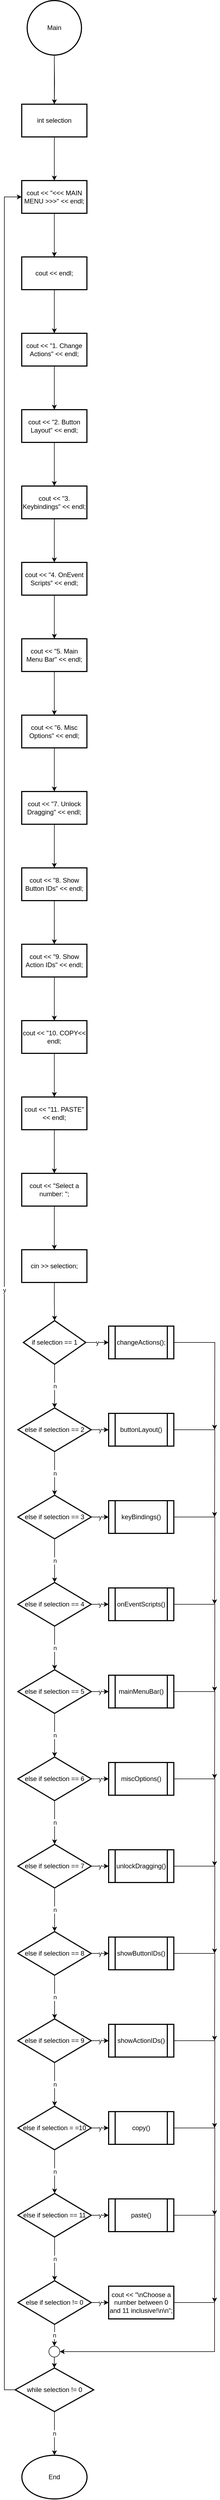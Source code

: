 <mxfile version="13.9.2" type="github">
  <diagram id="R_coL0oHHe2s7lLJRnec" name="Page-1">
    <mxGraphModel dx="2272" dy="2976" grid="1" gridSize="10" guides="1" tooltips="1" connect="1" arrows="1" fold="1" page="1" pageScale="1" pageWidth="850" pageHeight="1100" math="0" shadow="0">
      <root>
        <mxCell id="0" />
        <mxCell id="1" parent="0" />
        <mxCell id="Mn_MytF6m2y4Uh7aq5Jk-3" value="" style="edgeStyle=orthogonalEdgeStyle;rounded=0;orthogonalLoop=1;jettySize=auto;html=1;" edge="1" parent="1" source="Mn_MytF6m2y4Uh7aq5Jk-1">
          <mxGeometry relative="1" as="geometry">
            <mxPoint x="92" y="-900" as="targetPoint" />
          </mxGeometry>
        </mxCell>
        <mxCell id="Mn_MytF6m2y4Uh7aq5Jk-1" value="Main" style="strokeWidth=2;html=1;shape=mxgraph.flowchart.start_2;whiteSpace=wrap;" vertex="1" parent="1">
          <mxGeometry x="42" y="-1100" width="100" height="100" as="geometry" />
        </mxCell>
        <mxCell id="Mn_MytF6m2y4Uh7aq5Jk-25" value="" style="edgeStyle=orthogonalEdgeStyle;rounded=0;orthogonalLoop=1;jettySize=auto;html=1;" edge="1" parent="1" target="Mn_MytF6m2y4Uh7aq5Jk-24">
          <mxGeometry relative="1" as="geometry">
            <mxPoint x="92" y="-990" as="sourcePoint" />
          </mxGeometry>
        </mxCell>
        <mxCell id="Mn_MytF6m2y4Uh7aq5Jk-27" value="" style="edgeStyle=orthogonalEdgeStyle;rounded=0;orthogonalLoop=1;jettySize=auto;html=1;" edge="1" parent="1" source="Mn_MytF6m2y4Uh7aq5Jk-24" target="Mn_MytF6m2y4Uh7aq5Jk-26">
          <mxGeometry relative="1" as="geometry" />
        </mxCell>
        <mxCell id="Mn_MytF6m2y4Uh7aq5Jk-24" value="int selection" style="whiteSpace=wrap;html=1;strokeWidth=2;" vertex="1" parent="1">
          <mxGeometry x="32" y="-910" width="120" height="60" as="geometry" />
        </mxCell>
        <mxCell id="Mn_MytF6m2y4Uh7aq5Jk-29" value="" style="edgeStyle=orthogonalEdgeStyle;rounded=0;orthogonalLoop=1;jettySize=auto;html=1;" edge="1" parent="1" source="Mn_MytF6m2y4Uh7aq5Jk-26" target="Mn_MytF6m2y4Uh7aq5Jk-28">
          <mxGeometry relative="1" as="geometry" />
        </mxCell>
        <mxCell id="Mn_MytF6m2y4Uh7aq5Jk-26" value="cout &amp;lt;&amp;lt; &quot;&amp;lt;&amp;lt;&amp;lt; MAIN MENU &amp;gt;&amp;gt;&amp;gt;&quot; &amp;lt;&amp;lt; endl;" style="whiteSpace=wrap;html=1;strokeWidth=2;" vertex="1" parent="1">
          <mxGeometry x="32" y="-770" width="120" height="60" as="geometry" />
        </mxCell>
        <mxCell id="Mn_MytF6m2y4Uh7aq5Jk-31" value="" style="edgeStyle=orthogonalEdgeStyle;rounded=0;orthogonalLoop=1;jettySize=auto;html=1;" edge="1" parent="1" source="Mn_MytF6m2y4Uh7aq5Jk-28" target="Mn_MytF6m2y4Uh7aq5Jk-30">
          <mxGeometry relative="1" as="geometry" />
        </mxCell>
        <mxCell id="Mn_MytF6m2y4Uh7aq5Jk-28" value="cout &amp;lt;&amp;lt; endl;" style="whiteSpace=wrap;html=1;strokeWidth=2;" vertex="1" parent="1">
          <mxGeometry x="32" y="-630" width="120" height="60" as="geometry" />
        </mxCell>
        <mxCell id="Mn_MytF6m2y4Uh7aq5Jk-33" value="" style="edgeStyle=orthogonalEdgeStyle;rounded=0;orthogonalLoop=1;jettySize=auto;html=1;" edge="1" parent="1" source="Mn_MytF6m2y4Uh7aq5Jk-30" target="Mn_MytF6m2y4Uh7aq5Jk-32">
          <mxGeometry relative="1" as="geometry" />
        </mxCell>
        <mxCell id="Mn_MytF6m2y4Uh7aq5Jk-30" value="cout &amp;lt;&amp;lt; &quot;1. Change Actions&quot; &amp;lt;&amp;lt; endl;" style="whiteSpace=wrap;html=1;strokeWidth=2;" vertex="1" parent="1">
          <mxGeometry x="32" y="-490" width="120" height="60" as="geometry" />
        </mxCell>
        <mxCell id="Mn_MytF6m2y4Uh7aq5Jk-35" value="" style="edgeStyle=orthogonalEdgeStyle;rounded=0;orthogonalLoop=1;jettySize=auto;html=1;" edge="1" parent="1" source="Mn_MytF6m2y4Uh7aq5Jk-32" target="Mn_MytF6m2y4Uh7aq5Jk-34">
          <mxGeometry relative="1" as="geometry" />
        </mxCell>
        <mxCell id="Mn_MytF6m2y4Uh7aq5Jk-32" value="cout &amp;lt;&amp;lt; &quot;2. Button Layout&quot; &amp;lt;&amp;lt; endl;" style="whiteSpace=wrap;html=1;strokeWidth=2;" vertex="1" parent="1">
          <mxGeometry x="32" y="-350" width="120" height="60" as="geometry" />
        </mxCell>
        <mxCell id="Mn_MytF6m2y4Uh7aq5Jk-37" value="" style="edgeStyle=orthogonalEdgeStyle;rounded=0;orthogonalLoop=1;jettySize=auto;html=1;" edge="1" parent="1" source="Mn_MytF6m2y4Uh7aq5Jk-34" target="Mn_MytF6m2y4Uh7aq5Jk-36">
          <mxGeometry relative="1" as="geometry" />
        </mxCell>
        <mxCell id="Mn_MytF6m2y4Uh7aq5Jk-34" value="cout &amp;lt;&amp;lt; &quot;3. Keybindings&quot; &amp;lt;&amp;lt; endl;" style="whiteSpace=wrap;html=1;strokeWidth=2;" vertex="1" parent="1">
          <mxGeometry x="32" y="-210" width="120" height="60" as="geometry" />
        </mxCell>
        <mxCell id="Mn_MytF6m2y4Uh7aq5Jk-39" value="" style="edgeStyle=orthogonalEdgeStyle;rounded=0;orthogonalLoop=1;jettySize=auto;html=1;" edge="1" parent="1" source="Mn_MytF6m2y4Uh7aq5Jk-36" target="Mn_MytF6m2y4Uh7aq5Jk-38">
          <mxGeometry relative="1" as="geometry" />
        </mxCell>
        <mxCell id="Mn_MytF6m2y4Uh7aq5Jk-36" value="cout &amp;lt;&amp;lt; &quot;4. OnEvent Scripts&quot; &amp;lt;&amp;lt; endl;" style="whiteSpace=wrap;html=1;strokeWidth=2;" vertex="1" parent="1">
          <mxGeometry x="32" y="-70" width="120" height="60" as="geometry" />
        </mxCell>
        <mxCell id="Mn_MytF6m2y4Uh7aq5Jk-41" value="" style="edgeStyle=orthogonalEdgeStyle;rounded=0;orthogonalLoop=1;jettySize=auto;html=1;" edge="1" parent="1" source="Mn_MytF6m2y4Uh7aq5Jk-38" target="Mn_MytF6m2y4Uh7aq5Jk-40">
          <mxGeometry relative="1" as="geometry" />
        </mxCell>
        <mxCell id="Mn_MytF6m2y4Uh7aq5Jk-38" value="cout &amp;lt;&amp;lt; &quot;5. Main Menu Bar&quot; &amp;lt;&amp;lt; endl;" style="whiteSpace=wrap;html=1;strokeWidth=2;" vertex="1" parent="1">
          <mxGeometry x="32" y="70" width="120" height="60" as="geometry" />
        </mxCell>
        <mxCell id="Mn_MytF6m2y4Uh7aq5Jk-43" value="" style="edgeStyle=orthogonalEdgeStyle;rounded=0;orthogonalLoop=1;jettySize=auto;html=1;" edge="1" parent="1" source="Mn_MytF6m2y4Uh7aq5Jk-40" target="Mn_MytF6m2y4Uh7aq5Jk-42">
          <mxGeometry relative="1" as="geometry" />
        </mxCell>
        <mxCell id="Mn_MytF6m2y4Uh7aq5Jk-40" value="cout &amp;lt;&amp;lt; &quot;6. Misc Options&quot; &amp;lt;&amp;lt; endl;" style="whiteSpace=wrap;html=1;strokeWidth=2;" vertex="1" parent="1">
          <mxGeometry x="32" y="210" width="120" height="60" as="geometry" />
        </mxCell>
        <mxCell id="Mn_MytF6m2y4Uh7aq5Jk-45" value="" style="edgeStyle=orthogonalEdgeStyle;rounded=0;orthogonalLoop=1;jettySize=auto;html=1;" edge="1" parent="1" source="Mn_MytF6m2y4Uh7aq5Jk-42" target="Mn_MytF6m2y4Uh7aq5Jk-44">
          <mxGeometry relative="1" as="geometry" />
        </mxCell>
        <mxCell id="Mn_MytF6m2y4Uh7aq5Jk-42" value="cout &amp;lt;&amp;lt; &quot;7. Unlock Dragging&quot; &amp;lt;&amp;lt; endl;" style="whiteSpace=wrap;html=1;strokeWidth=2;" vertex="1" parent="1">
          <mxGeometry x="32" y="350" width="120" height="60" as="geometry" />
        </mxCell>
        <mxCell id="Mn_MytF6m2y4Uh7aq5Jk-47" value="" style="edgeStyle=orthogonalEdgeStyle;rounded=0;orthogonalLoop=1;jettySize=auto;html=1;" edge="1" parent="1" source="Mn_MytF6m2y4Uh7aq5Jk-44" target="Mn_MytF6m2y4Uh7aq5Jk-46">
          <mxGeometry relative="1" as="geometry" />
        </mxCell>
        <mxCell id="Mn_MytF6m2y4Uh7aq5Jk-44" value="cout &amp;lt;&amp;lt; &quot;8. Show Button IDs&quot; &amp;lt;&amp;lt; endl;" style="whiteSpace=wrap;html=1;strokeWidth=2;" vertex="1" parent="1">
          <mxGeometry x="32" y="490" width="120" height="60" as="geometry" />
        </mxCell>
        <mxCell id="Mn_MytF6m2y4Uh7aq5Jk-49" value="" style="edgeStyle=orthogonalEdgeStyle;rounded=0;orthogonalLoop=1;jettySize=auto;html=1;" edge="1" parent="1" source="Mn_MytF6m2y4Uh7aq5Jk-46" target="Mn_MytF6m2y4Uh7aq5Jk-48">
          <mxGeometry relative="1" as="geometry" />
        </mxCell>
        <mxCell id="Mn_MytF6m2y4Uh7aq5Jk-46" value="cout &amp;lt;&amp;lt; &quot;9. Show Action IDs&quot; &amp;lt;&amp;lt; endl;" style="whiteSpace=wrap;html=1;strokeWidth=2;" vertex="1" parent="1">
          <mxGeometry x="32" y="630" width="120" height="60" as="geometry" />
        </mxCell>
        <mxCell id="Mn_MytF6m2y4Uh7aq5Jk-51" value="" style="edgeStyle=orthogonalEdgeStyle;rounded=0;orthogonalLoop=1;jettySize=auto;html=1;" edge="1" parent="1" source="Mn_MytF6m2y4Uh7aq5Jk-48" target="Mn_MytF6m2y4Uh7aq5Jk-50">
          <mxGeometry relative="1" as="geometry" />
        </mxCell>
        <mxCell id="Mn_MytF6m2y4Uh7aq5Jk-48" value="cout &amp;lt;&amp;lt; &quot;10. COPY&amp;lt;&amp;lt; endl;" style="whiteSpace=wrap;html=1;strokeWidth=2;" vertex="1" parent="1">
          <mxGeometry x="32" y="770" width="120" height="60" as="geometry" />
        </mxCell>
        <mxCell id="Mn_MytF6m2y4Uh7aq5Jk-53" value="" style="edgeStyle=orthogonalEdgeStyle;rounded=0;orthogonalLoop=1;jettySize=auto;html=1;" edge="1" parent="1" source="Mn_MytF6m2y4Uh7aq5Jk-50" target="Mn_MytF6m2y4Uh7aq5Jk-52">
          <mxGeometry relative="1" as="geometry" />
        </mxCell>
        <mxCell id="Mn_MytF6m2y4Uh7aq5Jk-50" value="cout &amp;lt;&amp;lt; &quot;11. PASTE&quot; &amp;lt;&amp;lt; endl;" style="whiteSpace=wrap;html=1;strokeWidth=2;" vertex="1" parent="1">
          <mxGeometry x="32" y="910" width="120" height="60" as="geometry" />
        </mxCell>
        <mxCell id="Mn_MytF6m2y4Uh7aq5Jk-55" value="" style="edgeStyle=orthogonalEdgeStyle;rounded=0;orthogonalLoop=1;jettySize=auto;html=1;" edge="1" parent="1" source="Mn_MytF6m2y4Uh7aq5Jk-52" target="Mn_MytF6m2y4Uh7aq5Jk-54">
          <mxGeometry relative="1" as="geometry" />
        </mxCell>
        <mxCell id="Mn_MytF6m2y4Uh7aq5Jk-52" value="cout &amp;lt;&amp;lt; &quot;Select a number: &quot;;" style="whiteSpace=wrap;html=1;strokeWidth=2;" vertex="1" parent="1">
          <mxGeometry x="32" y="1050" width="120" height="60" as="geometry" />
        </mxCell>
        <mxCell id="Mn_MytF6m2y4Uh7aq5Jk-57" value="" style="edgeStyle=orthogonalEdgeStyle;rounded=0;orthogonalLoop=1;jettySize=auto;html=1;" edge="1" parent="1" source="Mn_MytF6m2y4Uh7aq5Jk-54" target="Mn_MytF6m2y4Uh7aq5Jk-56">
          <mxGeometry relative="1" as="geometry" />
        </mxCell>
        <mxCell id="Mn_MytF6m2y4Uh7aq5Jk-54" value="cin &amp;gt;&amp;gt; selection;" style="whiteSpace=wrap;html=1;strokeWidth=2;" vertex="1" parent="1">
          <mxGeometry x="32" y="1190" width="120" height="60" as="geometry" />
        </mxCell>
        <mxCell id="Mn_MytF6m2y4Uh7aq5Jk-61" value="y" style="edgeStyle=orthogonalEdgeStyle;rounded=0;orthogonalLoop=1;jettySize=auto;html=1;" edge="1" parent="1" source="Mn_MytF6m2y4Uh7aq5Jk-56" target="Mn_MytF6m2y4Uh7aq5Jk-60">
          <mxGeometry relative="1" as="geometry" />
        </mxCell>
        <mxCell id="Mn_MytF6m2y4Uh7aq5Jk-63" value="n" style="edgeStyle=orthogonalEdgeStyle;rounded=0;orthogonalLoop=1;jettySize=auto;html=1;" edge="1" parent="1" source="Mn_MytF6m2y4Uh7aq5Jk-56" target="Mn_MytF6m2y4Uh7aq5Jk-62">
          <mxGeometry relative="1" as="geometry" />
        </mxCell>
        <mxCell id="Mn_MytF6m2y4Uh7aq5Jk-56" value="if selection == 1" style="rhombus;whiteSpace=wrap;html=1;strokeWidth=2;" vertex="1" parent="1">
          <mxGeometry x="35" y="1320" width="115" height="80" as="geometry" />
        </mxCell>
        <mxCell id="Mn_MytF6m2y4Uh7aq5Jk-132" style="edgeStyle=orthogonalEdgeStyle;rounded=0;orthogonalLoop=1;jettySize=auto;html=1;" edge="1" parent="1" source="Mn_MytF6m2y4Uh7aq5Jk-60">
          <mxGeometry relative="1" as="geometry">
            <mxPoint x="387" y="1520" as="targetPoint" />
          </mxGeometry>
        </mxCell>
        <mxCell id="Mn_MytF6m2y4Uh7aq5Jk-60" value="changeActions();" style="shape=process;whiteSpace=wrap;html=1;backgroundOutline=1;strokeWidth=2;" vertex="1" parent="1">
          <mxGeometry x="192" y="1330" width="120" height="60" as="geometry" />
        </mxCell>
        <mxCell id="Mn_MytF6m2y4Uh7aq5Jk-65" value="y" style="edgeStyle=orthogonalEdgeStyle;rounded=0;orthogonalLoop=1;jettySize=auto;html=1;" edge="1" parent="1" source="Mn_MytF6m2y4Uh7aq5Jk-62" target="Mn_MytF6m2y4Uh7aq5Jk-64">
          <mxGeometry relative="1" as="geometry" />
        </mxCell>
        <mxCell id="Mn_MytF6m2y4Uh7aq5Jk-68" value="n" style="edgeStyle=orthogonalEdgeStyle;rounded=0;orthogonalLoop=1;jettySize=auto;html=1;" edge="1" parent="1" source="Mn_MytF6m2y4Uh7aq5Jk-62" target="Mn_MytF6m2y4Uh7aq5Jk-67">
          <mxGeometry relative="1" as="geometry" />
        </mxCell>
        <mxCell id="Mn_MytF6m2y4Uh7aq5Jk-62" value="else if selection == 2" style="rhombus;whiteSpace=wrap;html=1;strokeWidth=2;" vertex="1" parent="1">
          <mxGeometry x="25" y="1480" width="135" height="80" as="geometry" />
        </mxCell>
        <mxCell id="Mn_MytF6m2y4Uh7aq5Jk-131" style="edgeStyle=orthogonalEdgeStyle;rounded=0;orthogonalLoop=1;jettySize=auto;html=1;" edge="1" parent="1" source="Mn_MytF6m2y4Uh7aq5Jk-64">
          <mxGeometry relative="1" as="geometry">
            <mxPoint x="387" y="1680" as="targetPoint" />
          </mxGeometry>
        </mxCell>
        <mxCell id="Mn_MytF6m2y4Uh7aq5Jk-64" value="buttonLayout()" style="shape=process;whiteSpace=wrap;html=1;backgroundOutline=1;strokeWidth=2;" vertex="1" parent="1">
          <mxGeometry x="192" y="1490" width="120" height="60" as="geometry" />
        </mxCell>
        <mxCell id="Mn_MytF6m2y4Uh7aq5Jk-70" value="n" style="edgeStyle=orthogonalEdgeStyle;rounded=0;orthogonalLoop=1;jettySize=auto;html=1;" edge="1" parent="1" source="Mn_MytF6m2y4Uh7aq5Jk-67" target="Mn_MytF6m2y4Uh7aq5Jk-69">
          <mxGeometry relative="1" as="geometry" />
        </mxCell>
        <mxCell id="Mn_MytF6m2y4Uh7aq5Jk-94" value="y" style="edgeStyle=orthogonalEdgeStyle;rounded=0;orthogonalLoop=1;jettySize=auto;html=1;" edge="1" parent="1" source="Mn_MytF6m2y4Uh7aq5Jk-67" target="Mn_MytF6m2y4Uh7aq5Jk-93">
          <mxGeometry relative="1" as="geometry" />
        </mxCell>
        <mxCell id="Mn_MytF6m2y4Uh7aq5Jk-67" value="else if selection == 3" style="rhombus;whiteSpace=wrap;html=1;strokeWidth=2;" vertex="1" parent="1">
          <mxGeometry x="25" y="1640" width="135" height="80" as="geometry" />
        </mxCell>
        <mxCell id="Mn_MytF6m2y4Uh7aq5Jk-72" value="n" style="edgeStyle=orthogonalEdgeStyle;rounded=0;orthogonalLoop=1;jettySize=auto;html=1;" edge="1" parent="1" source="Mn_MytF6m2y4Uh7aq5Jk-69" target="Mn_MytF6m2y4Uh7aq5Jk-71">
          <mxGeometry relative="1" as="geometry" />
        </mxCell>
        <mxCell id="Mn_MytF6m2y4Uh7aq5Jk-96" value="y" style="edgeStyle=orthogonalEdgeStyle;rounded=0;orthogonalLoop=1;jettySize=auto;html=1;" edge="1" parent="1" source="Mn_MytF6m2y4Uh7aq5Jk-69" target="Mn_MytF6m2y4Uh7aq5Jk-95">
          <mxGeometry relative="1" as="geometry" />
        </mxCell>
        <mxCell id="Mn_MytF6m2y4Uh7aq5Jk-69" value="else if selection == 4" style="rhombus;whiteSpace=wrap;html=1;strokeWidth=2;" vertex="1" parent="1">
          <mxGeometry x="25" y="1800" width="135" height="80" as="geometry" />
        </mxCell>
        <mxCell id="Mn_MytF6m2y4Uh7aq5Jk-74" value="n" style="edgeStyle=orthogonalEdgeStyle;rounded=0;orthogonalLoop=1;jettySize=auto;html=1;" edge="1" parent="1" source="Mn_MytF6m2y4Uh7aq5Jk-71" target="Mn_MytF6m2y4Uh7aq5Jk-73">
          <mxGeometry relative="1" as="geometry" />
        </mxCell>
        <mxCell id="Mn_MytF6m2y4Uh7aq5Jk-98" value="y" style="edgeStyle=orthogonalEdgeStyle;rounded=0;orthogonalLoop=1;jettySize=auto;html=1;" edge="1" parent="1" source="Mn_MytF6m2y4Uh7aq5Jk-71" target="Mn_MytF6m2y4Uh7aq5Jk-97">
          <mxGeometry relative="1" as="geometry" />
        </mxCell>
        <mxCell id="Mn_MytF6m2y4Uh7aq5Jk-71" value="else if selection == 5" style="rhombus;whiteSpace=wrap;html=1;strokeWidth=2;" vertex="1" parent="1">
          <mxGeometry x="25" y="1960" width="135" height="80" as="geometry" />
        </mxCell>
        <mxCell id="Mn_MytF6m2y4Uh7aq5Jk-76" value="n" style="edgeStyle=orthogonalEdgeStyle;rounded=0;orthogonalLoop=1;jettySize=auto;html=1;" edge="1" parent="1" source="Mn_MytF6m2y4Uh7aq5Jk-73" target="Mn_MytF6m2y4Uh7aq5Jk-75">
          <mxGeometry relative="1" as="geometry" />
        </mxCell>
        <mxCell id="Mn_MytF6m2y4Uh7aq5Jk-100" value="y" style="edgeStyle=orthogonalEdgeStyle;rounded=0;orthogonalLoop=1;jettySize=auto;html=1;" edge="1" parent="1" source="Mn_MytF6m2y4Uh7aq5Jk-73" target="Mn_MytF6m2y4Uh7aq5Jk-99">
          <mxGeometry relative="1" as="geometry" />
        </mxCell>
        <mxCell id="Mn_MytF6m2y4Uh7aq5Jk-73" value="else if selection == 6" style="rhombus;whiteSpace=wrap;html=1;strokeWidth=2;" vertex="1" parent="1">
          <mxGeometry x="25" y="2120" width="135" height="80" as="geometry" />
        </mxCell>
        <mxCell id="Mn_MytF6m2y4Uh7aq5Jk-78" value="n" style="edgeStyle=orthogonalEdgeStyle;rounded=0;orthogonalLoop=1;jettySize=auto;html=1;" edge="1" parent="1" source="Mn_MytF6m2y4Uh7aq5Jk-75" target="Mn_MytF6m2y4Uh7aq5Jk-77">
          <mxGeometry relative="1" as="geometry" />
        </mxCell>
        <mxCell id="Mn_MytF6m2y4Uh7aq5Jk-102" value="y" style="edgeStyle=orthogonalEdgeStyle;rounded=0;orthogonalLoop=1;jettySize=auto;html=1;" edge="1" parent="1" source="Mn_MytF6m2y4Uh7aq5Jk-75" target="Mn_MytF6m2y4Uh7aq5Jk-101">
          <mxGeometry relative="1" as="geometry" />
        </mxCell>
        <mxCell id="Mn_MytF6m2y4Uh7aq5Jk-75" value="else if selection == 7" style="rhombus;whiteSpace=wrap;html=1;strokeWidth=2;" vertex="1" parent="1">
          <mxGeometry x="25" y="2280" width="135" height="80" as="geometry" />
        </mxCell>
        <mxCell id="Mn_MytF6m2y4Uh7aq5Jk-80" value="n" style="edgeStyle=orthogonalEdgeStyle;rounded=0;orthogonalLoop=1;jettySize=auto;html=1;" edge="1" parent="1" source="Mn_MytF6m2y4Uh7aq5Jk-77" target="Mn_MytF6m2y4Uh7aq5Jk-79">
          <mxGeometry relative="1" as="geometry" />
        </mxCell>
        <mxCell id="Mn_MytF6m2y4Uh7aq5Jk-104" value="y" style="edgeStyle=orthogonalEdgeStyle;rounded=0;orthogonalLoop=1;jettySize=auto;html=1;" edge="1" parent="1" source="Mn_MytF6m2y4Uh7aq5Jk-77" target="Mn_MytF6m2y4Uh7aq5Jk-103">
          <mxGeometry relative="1" as="geometry" />
        </mxCell>
        <mxCell id="Mn_MytF6m2y4Uh7aq5Jk-77" value="else if selection == 8" style="rhombus;whiteSpace=wrap;html=1;strokeWidth=2;" vertex="1" parent="1">
          <mxGeometry x="25" y="2440" width="135" height="80" as="geometry" />
        </mxCell>
        <mxCell id="Mn_MytF6m2y4Uh7aq5Jk-82" value="n" style="edgeStyle=orthogonalEdgeStyle;rounded=0;orthogonalLoop=1;jettySize=auto;html=1;" edge="1" parent="1" source="Mn_MytF6m2y4Uh7aq5Jk-79" target="Mn_MytF6m2y4Uh7aq5Jk-81">
          <mxGeometry relative="1" as="geometry" />
        </mxCell>
        <mxCell id="Mn_MytF6m2y4Uh7aq5Jk-106" value="y" style="edgeStyle=orthogonalEdgeStyle;rounded=0;orthogonalLoop=1;jettySize=auto;html=1;" edge="1" parent="1" source="Mn_MytF6m2y4Uh7aq5Jk-79" target="Mn_MytF6m2y4Uh7aq5Jk-105">
          <mxGeometry relative="1" as="geometry" />
        </mxCell>
        <mxCell id="Mn_MytF6m2y4Uh7aq5Jk-79" value="else if selection == 9" style="rhombus;whiteSpace=wrap;html=1;strokeWidth=2;" vertex="1" parent="1">
          <mxGeometry x="25" y="2600" width="135" height="80" as="geometry" />
        </mxCell>
        <mxCell id="Mn_MytF6m2y4Uh7aq5Jk-84" value="n" style="edgeStyle=orthogonalEdgeStyle;rounded=0;orthogonalLoop=1;jettySize=auto;html=1;" edge="1" parent="1" source="Mn_MytF6m2y4Uh7aq5Jk-81" target="Mn_MytF6m2y4Uh7aq5Jk-83">
          <mxGeometry relative="1" as="geometry" />
        </mxCell>
        <mxCell id="Mn_MytF6m2y4Uh7aq5Jk-108" value="y" style="edgeStyle=orthogonalEdgeStyle;rounded=0;orthogonalLoop=1;jettySize=auto;html=1;" edge="1" parent="1" source="Mn_MytF6m2y4Uh7aq5Jk-81" target="Mn_MytF6m2y4Uh7aq5Jk-107">
          <mxGeometry relative="1" as="geometry" />
        </mxCell>
        <mxCell id="Mn_MytF6m2y4Uh7aq5Jk-81" value="else if selection = =10" style="rhombus;whiteSpace=wrap;html=1;strokeWidth=2;" vertex="1" parent="1">
          <mxGeometry x="25" y="2760" width="135" height="80" as="geometry" />
        </mxCell>
        <mxCell id="Mn_MytF6m2y4Uh7aq5Jk-86" value="n" style="edgeStyle=orthogonalEdgeStyle;rounded=0;orthogonalLoop=1;jettySize=auto;html=1;" edge="1" parent="1" source="Mn_MytF6m2y4Uh7aq5Jk-83" target="Mn_MytF6m2y4Uh7aq5Jk-85">
          <mxGeometry relative="1" as="geometry" />
        </mxCell>
        <mxCell id="Mn_MytF6m2y4Uh7aq5Jk-110" value="y" style="edgeStyle=orthogonalEdgeStyle;rounded=0;orthogonalLoop=1;jettySize=auto;html=1;" edge="1" parent="1" source="Mn_MytF6m2y4Uh7aq5Jk-83" target="Mn_MytF6m2y4Uh7aq5Jk-109">
          <mxGeometry relative="1" as="geometry" />
        </mxCell>
        <mxCell id="Mn_MytF6m2y4Uh7aq5Jk-83" value="else if selection == 11" style="rhombus;whiteSpace=wrap;html=1;strokeWidth=2;" vertex="1" parent="1">
          <mxGeometry x="25" y="2920" width="135" height="80" as="geometry" />
        </mxCell>
        <mxCell id="Mn_MytF6m2y4Uh7aq5Jk-112" value="y" style="edgeStyle=orthogonalEdgeStyle;rounded=0;orthogonalLoop=1;jettySize=auto;html=1;" edge="1" parent="1" source="Mn_MytF6m2y4Uh7aq5Jk-85" target="Mn_MytF6m2y4Uh7aq5Jk-111">
          <mxGeometry relative="1" as="geometry" />
        </mxCell>
        <mxCell id="Mn_MytF6m2y4Uh7aq5Jk-120" value="n" style="edgeStyle=orthogonalEdgeStyle;rounded=0;orthogonalLoop=1;jettySize=auto;html=1;" edge="1" parent="1" source="Mn_MytF6m2y4Uh7aq5Jk-85" target="Mn_MytF6m2y4Uh7aq5Jk-113">
          <mxGeometry relative="1" as="geometry" />
        </mxCell>
        <mxCell id="Mn_MytF6m2y4Uh7aq5Jk-85" value="else if selection != 0" style="rhombus;whiteSpace=wrap;html=1;strokeWidth=2;" vertex="1" parent="1">
          <mxGeometry x="25" y="3080" width="135" height="80" as="geometry" />
        </mxCell>
        <mxCell id="Mn_MytF6m2y4Uh7aq5Jk-90" value="y" style="edgeStyle=orthogonalEdgeStyle;rounded=0;orthogonalLoop=1;jettySize=auto;html=1;exitX=0;exitY=0.5;exitDx=0;exitDy=0;entryX=0;entryY=0.5;entryDx=0;entryDy=0;" edge="1" parent="1" source="Mn_MytF6m2y4Uh7aq5Jk-87" target="Mn_MytF6m2y4Uh7aq5Jk-26">
          <mxGeometry relative="1" as="geometry" />
        </mxCell>
        <mxCell id="Mn_MytF6m2y4Uh7aq5Jk-92" value="n" style="edgeStyle=orthogonalEdgeStyle;rounded=0;orthogonalLoop=1;jettySize=auto;html=1;" edge="1" parent="1" source="Mn_MytF6m2y4Uh7aq5Jk-87" target="Mn_MytF6m2y4Uh7aq5Jk-91">
          <mxGeometry relative="1" as="geometry" />
        </mxCell>
        <mxCell id="Mn_MytF6m2y4Uh7aq5Jk-87" value="while selection != 0" style="rhombus;whiteSpace=wrap;html=1;strokeWidth=2;" vertex="1" parent="1">
          <mxGeometry x="20" y="3240" width="144.5" height="80" as="geometry" />
        </mxCell>
        <mxCell id="Mn_MytF6m2y4Uh7aq5Jk-91" value="End" style="ellipse;whiteSpace=wrap;html=1;strokeWidth=2;" vertex="1" parent="1">
          <mxGeometry x="32.25" y="3400" width="120" height="80" as="geometry" />
        </mxCell>
        <mxCell id="Mn_MytF6m2y4Uh7aq5Jk-130" style="edgeStyle=orthogonalEdgeStyle;rounded=0;orthogonalLoop=1;jettySize=auto;html=1;" edge="1" parent="1" source="Mn_MytF6m2y4Uh7aq5Jk-93">
          <mxGeometry relative="1" as="geometry">
            <mxPoint x="387" y="1840" as="targetPoint" />
          </mxGeometry>
        </mxCell>
        <mxCell id="Mn_MytF6m2y4Uh7aq5Jk-93" value="keyBindings()" style="shape=process;whiteSpace=wrap;html=1;backgroundOutline=1;strokeWidth=2;" vertex="1" parent="1">
          <mxGeometry x="192" y="1650" width="120" height="60" as="geometry" />
        </mxCell>
        <mxCell id="Mn_MytF6m2y4Uh7aq5Jk-129" style="edgeStyle=orthogonalEdgeStyle;rounded=0;orthogonalLoop=1;jettySize=auto;html=1;" edge="1" parent="1" source="Mn_MytF6m2y4Uh7aq5Jk-95">
          <mxGeometry relative="1" as="geometry">
            <mxPoint x="387" y="2000" as="targetPoint" />
          </mxGeometry>
        </mxCell>
        <mxCell id="Mn_MytF6m2y4Uh7aq5Jk-95" value="onEventScripts()" style="shape=process;whiteSpace=wrap;html=1;backgroundOutline=1;strokeWidth=2;" vertex="1" parent="1">
          <mxGeometry x="192" y="1810" width="120" height="60" as="geometry" />
        </mxCell>
        <mxCell id="Mn_MytF6m2y4Uh7aq5Jk-128" value="&lt;br&gt;" style="edgeStyle=orthogonalEdgeStyle;rounded=0;orthogonalLoop=1;jettySize=auto;html=1;" edge="1" parent="1" source="Mn_MytF6m2y4Uh7aq5Jk-97">
          <mxGeometry relative="1" as="geometry">
            <mxPoint x="387" y="2160" as="targetPoint" />
          </mxGeometry>
        </mxCell>
        <mxCell id="Mn_MytF6m2y4Uh7aq5Jk-97" value="mainMenuBar()" style="shape=process;whiteSpace=wrap;html=1;backgroundOutline=1;strokeWidth=2;" vertex="1" parent="1">
          <mxGeometry x="192" y="1970" width="120" height="60" as="geometry" />
        </mxCell>
        <mxCell id="Mn_MytF6m2y4Uh7aq5Jk-127" style="edgeStyle=orthogonalEdgeStyle;rounded=0;orthogonalLoop=1;jettySize=auto;html=1;" edge="1" parent="1" source="Mn_MytF6m2y4Uh7aq5Jk-99">
          <mxGeometry relative="1" as="geometry">
            <mxPoint x="387" y="2320" as="targetPoint" />
          </mxGeometry>
        </mxCell>
        <mxCell id="Mn_MytF6m2y4Uh7aq5Jk-99" value="miscOptions()" style="shape=process;whiteSpace=wrap;html=1;backgroundOutline=1;strokeWidth=2;" vertex="1" parent="1">
          <mxGeometry x="192" y="2130" width="120" height="60" as="geometry" />
        </mxCell>
        <mxCell id="Mn_MytF6m2y4Uh7aq5Jk-126" style="edgeStyle=orthogonalEdgeStyle;rounded=0;orthogonalLoop=1;jettySize=auto;html=1;" edge="1" parent="1" source="Mn_MytF6m2y4Uh7aq5Jk-101">
          <mxGeometry relative="1" as="geometry">
            <mxPoint x="387" y="2480" as="targetPoint" />
          </mxGeometry>
        </mxCell>
        <mxCell id="Mn_MytF6m2y4Uh7aq5Jk-101" value="unlockDragging()" style="shape=process;whiteSpace=wrap;html=1;backgroundOutline=1;strokeWidth=2;" vertex="1" parent="1">
          <mxGeometry x="192" y="2290" width="120" height="60" as="geometry" />
        </mxCell>
        <mxCell id="Mn_MytF6m2y4Uh7aq5Jk-125" style="edgeStyle=orthogonalEdgeStyle;rounded=0;orthogonalLoop=1;jettySize=auto;html=1;" edge="1" parent="1" source="Mn_MytF6m2y4Uh7aq5Jk-103">
          <mxGeometry relative="1" as="geometry">
            <mxPoint x="387" y="2640" as="targetPoint" />
          </mxGeometry>
        </mxCell>
        <mxCell id="Mn_MytF6m2y4Uh7aq5Jk-103" value="showButtonIDs()" style="shape=process;whiteSpace=wrap;html=1;backgroundOutline=1;strokeWidth=2;" vertex="1" parent="1">
          <mxGeometry x="192" y="2450" width="120" height="60" as="geometry" />
        </mxCell>
        <mxCell id="Mn_MytF6m2y4Uh7aq5Jk-124" style="edgeStyle=orthogonalEdgeStyle;rounded=0;orthogonalLoop=1;jettySize=auto;html=1;" edge="1" parent="1" source="Mn_MytF6m2y4Uh7aq5Jk-105">
          <mxGeometry relative="1" as="geometry">
            <mxPoint x="387" y="2800" as="targetPoint" />
          </mxGeometry>
        </mxCell>
        <mxCell id="Mn_MytF6m2y4Uh7aq5Jk-105" value="showActionIDs()" style="shape=process;whiteSpace=wrap;html=1;backgroundOutline=1;strokeWidth=2;" vertex="1" parent="1">
          <mxGeometry x="192" y="2610" width="120" height="60" as="geometry" />
        </mxCell>
        <mxCell id="Mn_MytF6m2y4Uh7aq5Jk-123" style="edgeStyle=orthogonalEdgeStyle;rounded=0;orthogonalLoop=1;jettySize=auto;html=1;" edge="1" parent="1" source="Mn_MytF6m2y4Uh7aq5Jk-107">
          <mxGeometry relative="1" as="geometry">
            <mxPoint x="387" y="2960" as="targetPoint" />
          </mxGeometry>
        </mxCell>
        <mxCell id="Mn_MytF6m2y4Uh7aq5Jk-107" value="copy()" style="shape=process;whiteSpace=wrap;html=1;backgroundOutline=1;strokeWidth=2;" vertex="1" parent="1">
          <mxGeometry x="192" y="2770" width="120" height="60" as="geometry" />
        </mxCell>
        <mxCell id="Mn_MytF6m2y4Uh7aq5Jk-122" style="edgeStyle=orthogonalEdgeStyle;rounded=0;orthogonalLoop=1;jettySize=auto;html=1;" edge="1" parent="1" source="Mn_MytF6m2y4Uh7aq5Jk-109">
          <mxGeometry relative="1" as="geometry">
            <mxPoint x="387" y="3120" as="targetPoint" />
          </mxGeometry>
        </mxCell>
        <mxCell id="Mn_MytF6m2y4Uh7aq5Jk-109" value="paste()" style="shape=process;whiteSpace=wrap;html=1;backgroundOutline=1;strokeWidth=2;" vertex="1" parent="1">
          <mxGeometry x="192" y="2930" width="120" height="60" as="geometry" />
        </mxCell>
        <mxCell id="Mn_MytF6m2y4Uh7aq5Jk-121" style="edgeStyle=orthogonalEdgeStyle;rounded=0;orthogonalLoop=1;jettySize=auto;html=1;entryX=1;entryY=0.5;entryDx=0;entryDy=0;" edge="1" parent="1" source="Mn_MytF6m2y4Uh7aq5Jk-111" target="Mn_MytF6m2y4Uh7aq5Jk-113">
          <mxGeometry relative="1" as="geometry">
            <Array as="points">
              <mxPoint x="387" y="3120" />
              <mxPoint x="387" y="3210" />
            </Array>
          </mxGeometry>
        </mxCell>
        <mxCell id="Mn_MytF6m2y4Uh7aq5Jk-111" value="cout &amp;lt;&amp;lt; &quot;\nChoose a number between 0 and 11 inclusive!\n\n&quot;;" style="whiteSpace=wrap;html=1;strokeWidth=2;" vertex="1" parent="1">
          <mxGeometry x="192" y="3090" width="120" height="60" as="geometry" />
        </mxCell>
        <mxCell id="Mn_MytF6m2y4Uh7aq5Jk-114" style="edgeStyle=orthogonalEdgeStyle;rounded=0;orthogonalLoop=1;jettySize=auto;html=1;" edge="1" parent="1" source="Mn_MytF6m2y4Uh7aq5Jk-113" target="Mn_MytF6m2y4Uh7aq5Jk-87">
          <mxGeometry relative="1" as="geometry" />
        </mxCell>
        <mxCell id="Mn_MytF6m2y4Uh7aq5Jk-113" value="" style="ellipse;whiteSpace=wrap;html=1;aspect=fixed;" vertex="1" parent="1">
          <mxGeometry x="82" y="3200" width="20" height="20" as="geometry" />
        </mxCell>
      </root>
    </mxGraphModel>
  </diagram>
</mxfile>
